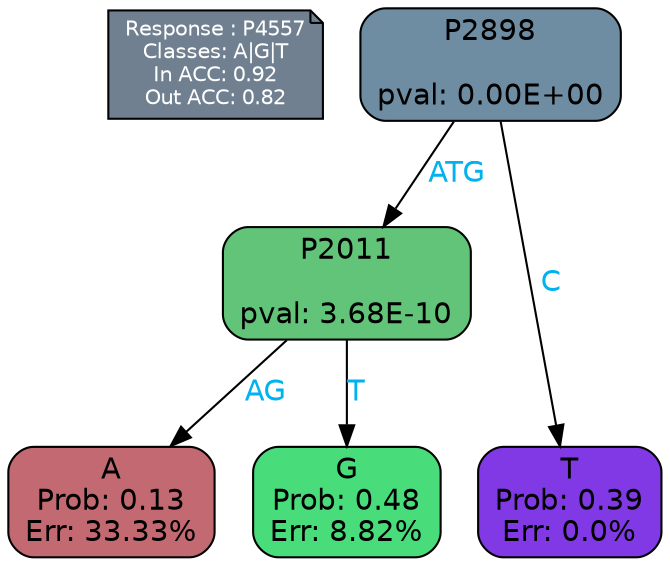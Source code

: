 digraph Tree {
node [shape=box, style="filled, rounded", color="black", fontname=helvetica] ;
graph [ranksep=equally, splines=polylines, bgcolor=transparent, dpi=600] ;
edge [fontname=helvetica] ;
LEGEND [label="Response : P4557
Classes: A|G|T
In ACC: 0.92
Out ACC: 0.82
",shape=note,align=left,style=filled,fillcolor="slategray",fontcolor="white",fontsize=10];1 [label="P2898

pval: 0.00E+00", fillcolor="#6e8da3"] ;
2 [label="P2011

pval: 3.68E-10", fillcolor="#62c478"] ;
3 [label="A
Prob: 0.13
Err: 33.33%", fillcolor="#c36972"] ;
4 [label="G
Prob: 0.48
Err: 8.82%", fillcolor="#48dc7a"] ;
5 [label="T
Prob: 0.39
Err: 0.0%", fillcolor="#8139e5"] ;
1 -> 2 [label="ATG",fontcolor=deepskyblue2] ;
1 -> 5 [label="C",fontcolor=deepskyblue2] ;
2 -> 3 [label="AG",fontcolor=deepskyblue2] ;
2 -> 4 [label="T",fontcolor=deepskyblue2] ;
{rank = same; 3;4;5;}{rank = same; LEGEND;1;}}